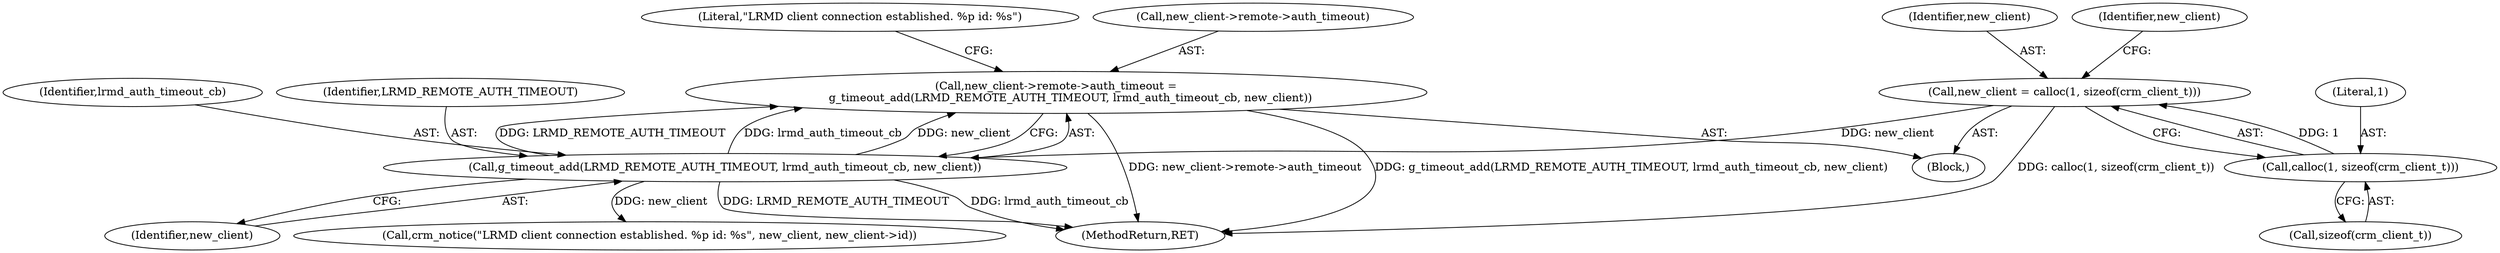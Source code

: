 digraph "0_pacemaker_5ec24a2642bd0854b884d1a9b51d12371373b410_0@pointer" {
"1000302" [label="(Call,new_client->remote->auth_timeout =\n        g_timeout_add(LRMD_REMOTE_AUTH_TIMEOUT, lrmd_auth_timeout_cb, new_client))"];
"1000308" [label="(Call,g_timeout_add(LRMD_REMOTE_AUTH_TIMEOUT, lrmd_auth_timeout_cb, new_client))"];
"1000271" [label="(Call,new_client = calloc(1, sizeof(crm_client_t)))"];
"1000273" [label="(Call,calloc(1, sizeof(crm_client_t)))"];
"1000339" [label="(MethodReturn,RET)"];
"1000275" [label="(Call,sizeof(crm_client_t))"];
"1000313" [label="(Literal,\"LRMD client connection established. %p id: %s\")"];
"1000310" [label="(Identifier,lrmd_auth_timeout_cb)"];
"1000271" [label="(Call,new_client = calloc(1, sizeof(crm_client_t)))"];
"1000302" [label="(Call,new_client->remote->auth_timeout =\n        g_timeout_add(LRMD_REMOTE_AUTH_TIMEOUT, lrmd_auth_timeout_cb, new_client))"];
"1000311" [label="(Identifier,new_client)"];
"1000272" [label="(Identifier,new_client)"];
"1000312" [label="(Call,crm_notice(\"LRMD client connection established. %p id: %s\", new_client, new_client->id))"];
"1000273" [label="(Call,calloc(1, sizeof(crm_client_t)))"];
"1000103" [label="(Block,)"];
"1000309" [label="(Identifier,LRMD_REMOTE_AUTH_TIMEOUT)"];
"1000303" [label="(Call,new_client->remote->auth_timeout)"];
"1000279" [label="(Identifier,new_client)"];
"1000274" [label="(Literal,1)"];
"1000308" [label="(Call,g_timeout_add(LRMD_REMOTE_AUTH_TIMEOUT, lrmd_auth_timeout_cb, new_client))"];
"1000302" -> "1000103"  [label="AST: "];
"1000302" -> "1000308"  [label="CFG: "];
"1000303" -> "1000302"  [label="AST: "];
"1000308" -> "1000302"  [label="AST: "];
"1000313" -> "1000302"  [label="CFG: "];
"1000302" -> "1000339"  [label="DDG: new_client->remote->auth_timeout"];
"1000302" -> "1000339"  [label="DDG: g_timeout_add(LRMD_REMOTE_AUTH_TIMEOUT, lrmd_auth_timeout_cb, new_client)"];
"1000308" -> "1000302"  [label="DDG: LRMD_REMOTE_AUTH_TIMEOUT"];
"1000308" -> "1000302"  [label="DDG: lrmd_auth_timeout_cb"];
"1000308" -> "1000302"  [label="DDG: new_client"];
"1000308" -> "1000311"  [label="CFG: "];
"1000309" -> "1000308"  [label="AST: "];
"1000310" -> "1000308"  [label="AST: "];
"1000311" -> "1000308"  [label="AST: "];
"1000308" -> "1000339"  [label="DDG: lrmd_auth_timeout_cb"];
"1000308" -> "1000339"  [label="DDG: LRMD_REMOTE_AUTH_TIMEOUT"];
"1000271" -> "1000308"  [label="DDG: new_client"];
"1000308" -> "1000312"  [label="DDG: new_client"];
"1000271" -> "1000103"  [label="AST: "];
"1000271" -> "1000273"  [label="CFG: "];
"1000272" -> "1000271"  [label="AST: "];
"1000273" -> "1000271"  [label="AST: "];
"1000279" -> "1000271"  [label="CFG: "];
"1000271" -> "1000339"  [label="DDG: calloc(1, sizeof(crm_client_t))"];
"1000273" -> "1000271"  [label="DDG: 1"];
"1000273" -> "1000275"  [label="CFG: "];
"1000274" -> "1000273"  [label="AST: "];
"1000275" -> "1000273"  [label="AST: "];
}
